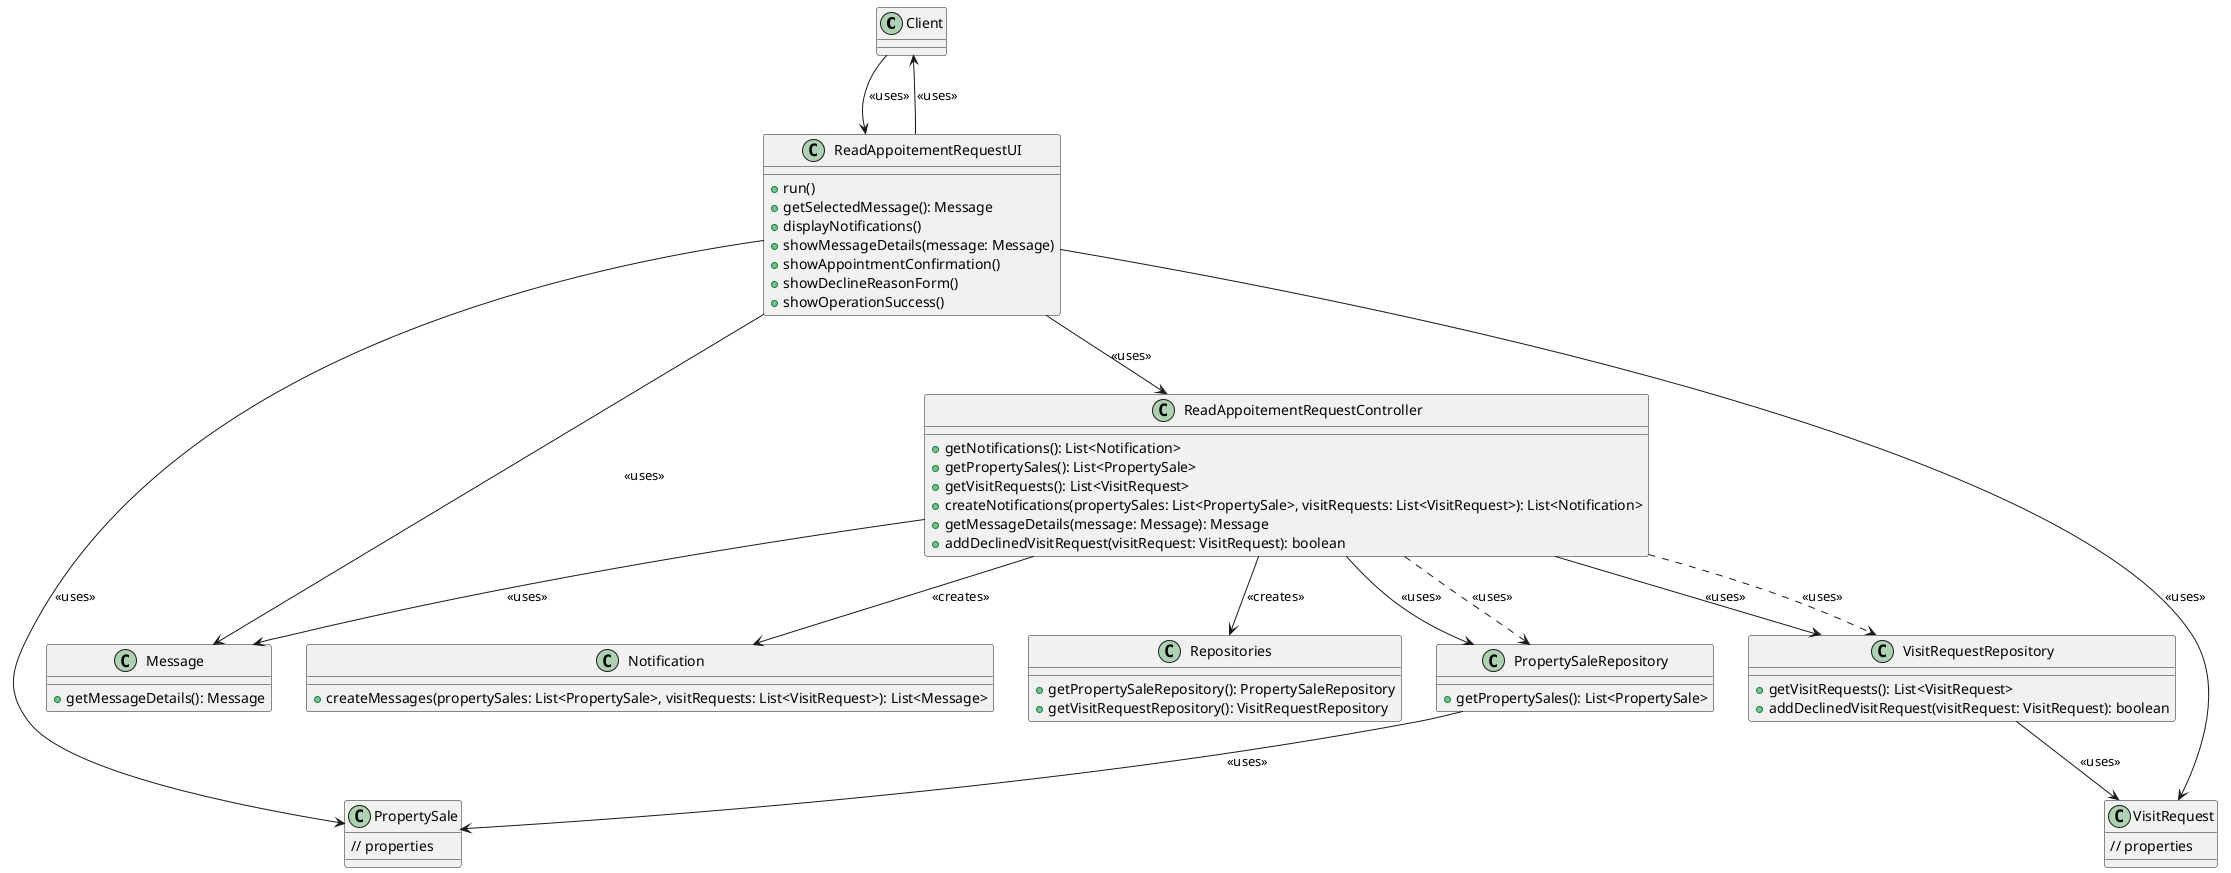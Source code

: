 @startuml

class Client

class ReadAppoitementRequestUI {
    +run()
    +getSelectedMessage(): Message
    +displayNotifications()
    +showMessageDetails(message: Message)
    +showAppointmentConfirmation()
    +showDeclineReasonForm()
    +showOperationSuccess()
}

class ReadAppoitementRequestController {
    +getNotifications(): List<Notification>
    +getPropertySales(): List<PropertySale>
    +getVisitRequests(): List<VisitRequest>
    +createNotifications(propertySales: List<PropertySale>, visitRequests: List<VisitRequest>): List<Notification>
    +getMessageDetails(message: Message): Message
    +addDeclinedVisitRequest(visitRequest: VisitRequest): boolean
}

class Repositories {
    +getPropertySaleRepository(): PropertySaleRepository
    +getVisitRequestRepository(): VisitRequestRepository
}

class PropertySaleRepository {
    +getPropertySales(): List<PropertySale>
}

class VisitRequestRepository {
    +getVisitRequests(): List<VisitRequest>
    +addDeclinedVisitRequest(visitRequest: VisitRequest): boolean
}

class Notification {
    +createMessages(propertySales: List<PropertySale>, visitRequests: List<VisitRequest>): List<Message>
}

class Message {
    +getMessageDetails(): Message
}

class PropertySale {
    // properties
}

class VisitRequest {
    // properties
}

Client --> ReadAppoitementRequestUI: <<uses>>
ReadAppoitementRequestUI --> ReadAppoitementRequestController: <<uses>>
ReadAppoitementRequestController --> Repositories: <<creates>>
ReadAppoitementRequestController --> PropertySaleRepository: <<uses>>
ReadAppoitementRequestController --> VisitRequestRepository: <<uses>>
ReadAppoitementRequestController --> Notification: <<creates>>
ReadAppoitementRequestController --> Message: <<uses>>
ReadAppoitementRequestUI --> Client: <<uses>>
ReadAppoitementRequestUI --> Message: <<uses>>
ReadAppoitementRequestUI --> VisitRequest: <<uses>>
ReadAppoitementRequestUI --> PropertySale: <<uses>>
ReadAppoitementRequestController ..> VisitRequestRepository: <<uses>>
VisitRequestRepository --> VisitRequest: <<uses>>
ReadAppoitementRequestController ..> PropertySaleRepository: <<uses>>
PropertySaleRepository --> PropertySale: <<uses>>

@enduml